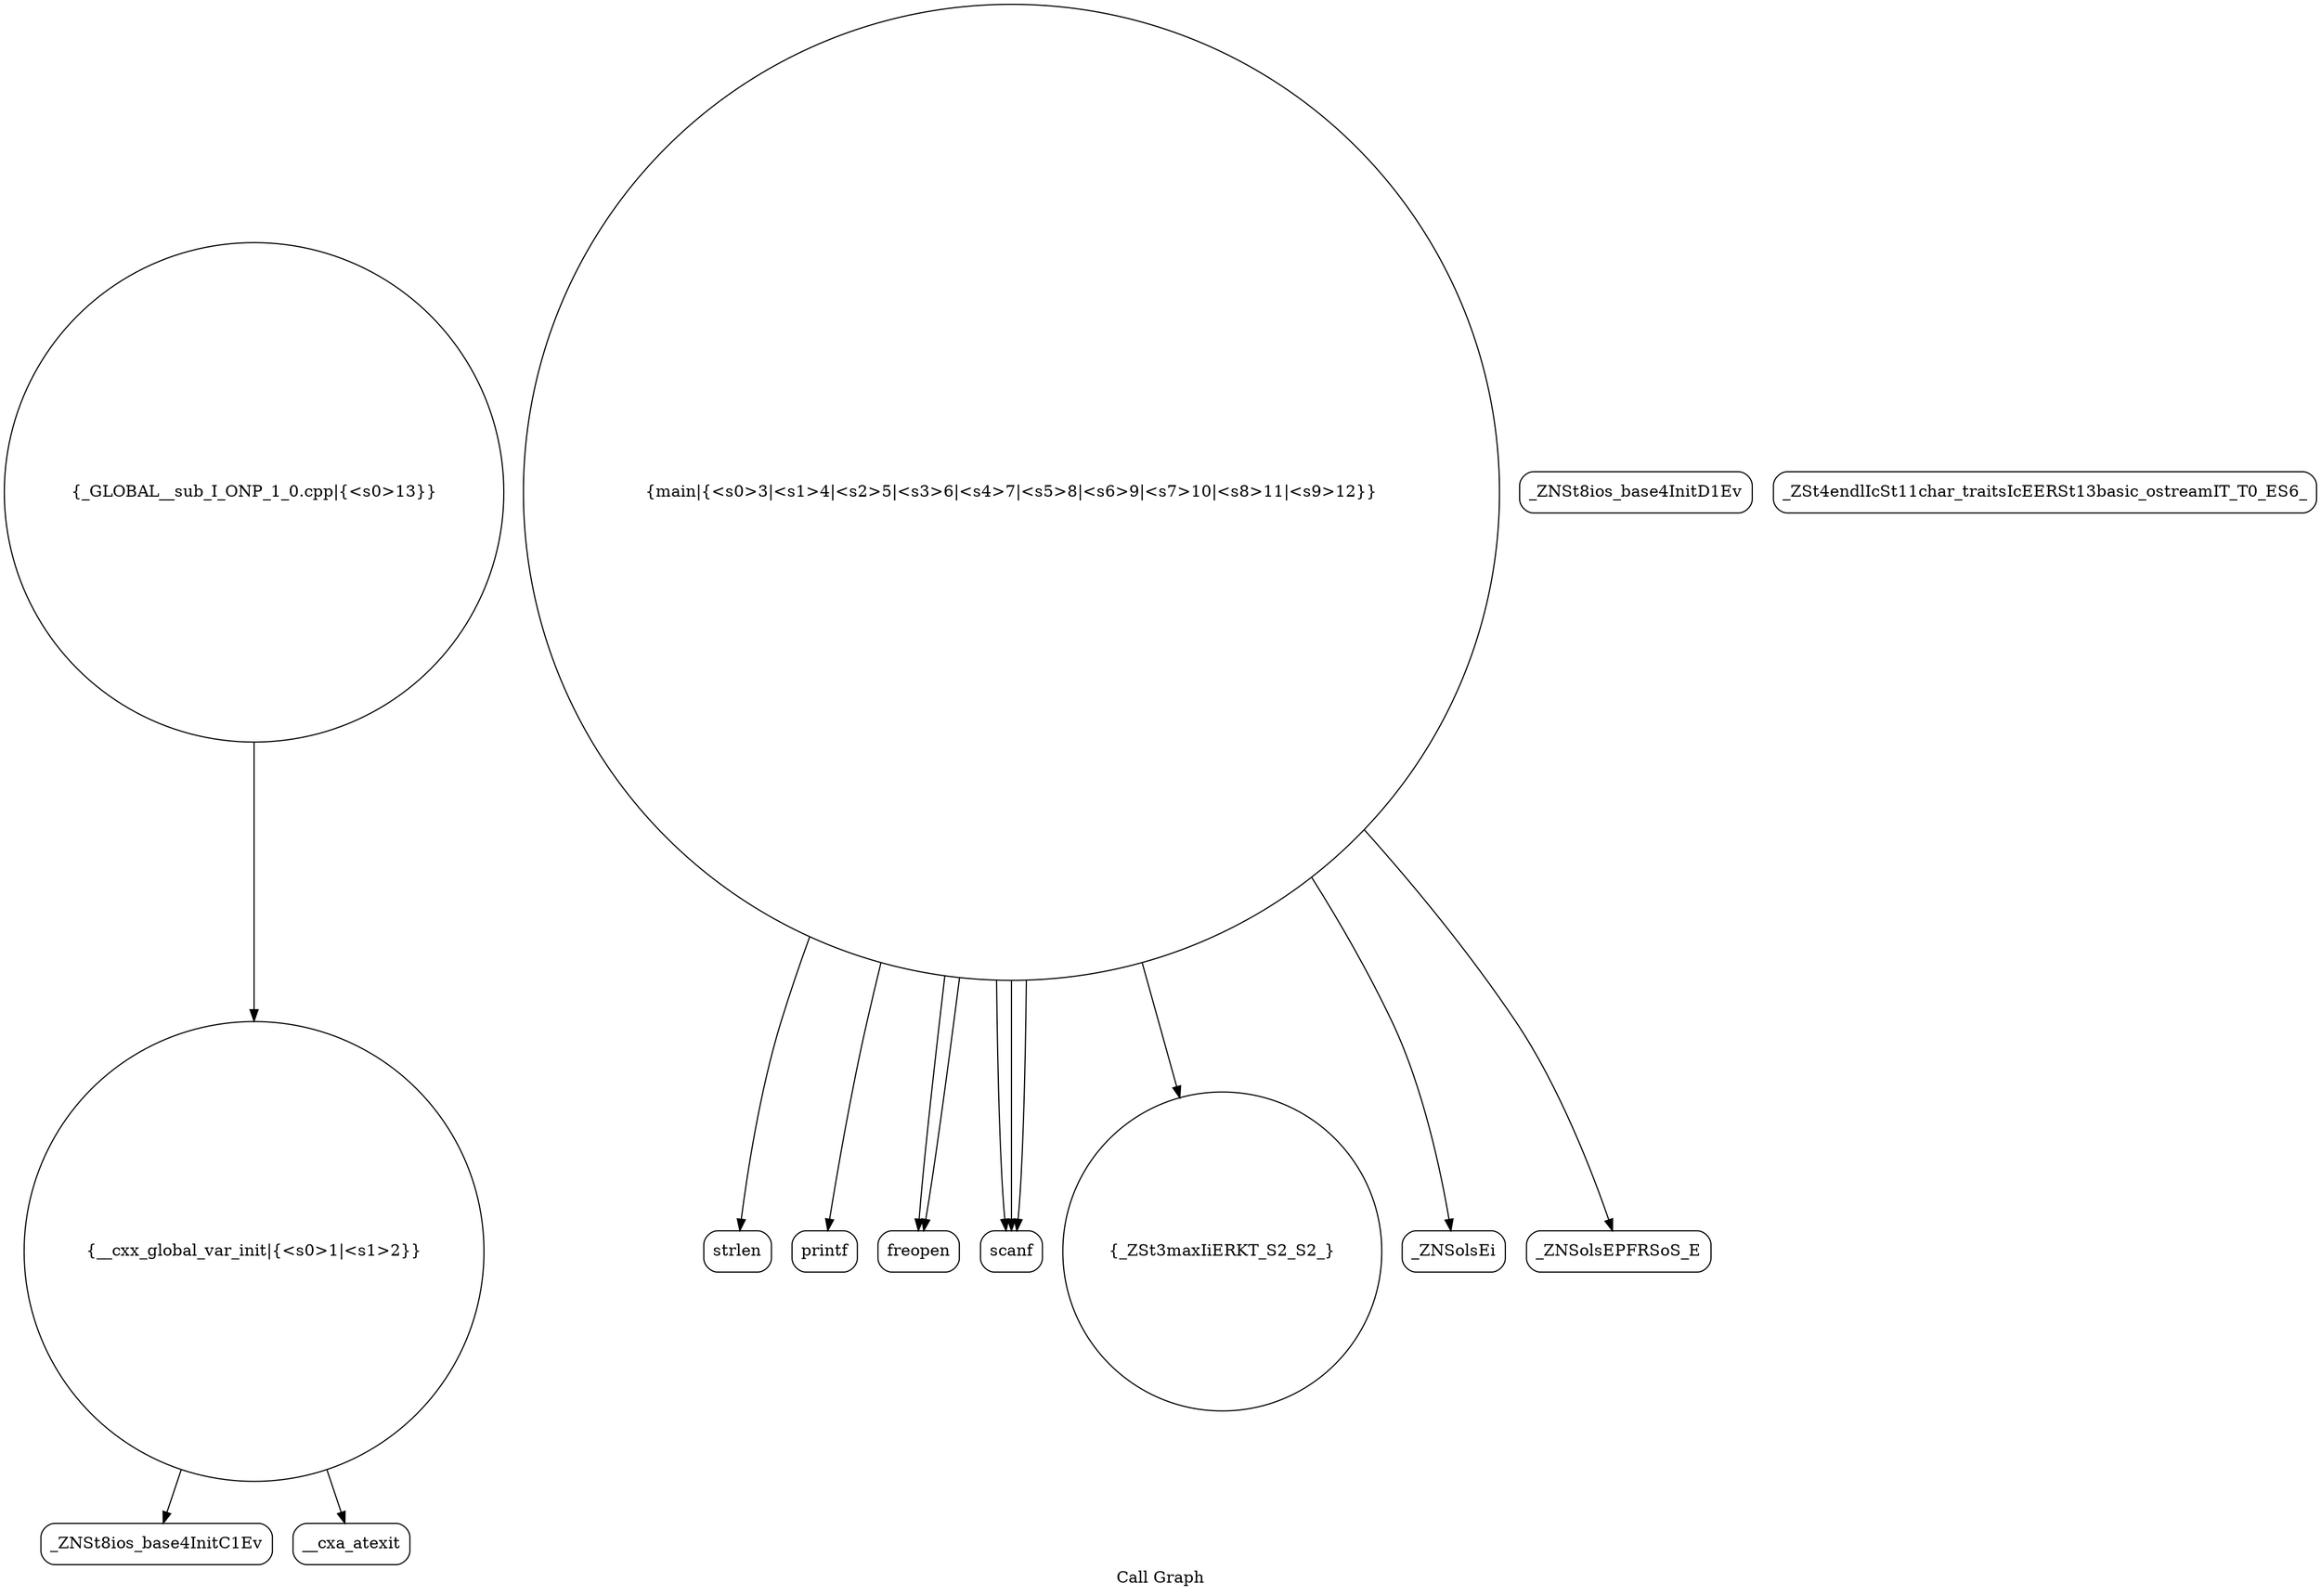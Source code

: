 digraph "Call Graph" {
	label="Call Graph";

	Node0x55b2a7ee30a0 [shape=record,shape=circle,label="{__cxx_global_var_init|{<s0>1|<s1>2}}"];
	Node0x55b2a7ee30a0:s0 -> Node0x55b2a7ee3530[color=black];
	Node0x55b2a7ee30a0:s1 -> Node0x55b2a7ee3630[color=black];
	Node0x55b2a7ee3830 [shape=record,shape=Mrecord,label="{strlen}"];
	Node0x55b2a7ee35b0 [shape=record,shape=Mrecord,label="{_ZNSt8ios_base4InitD1Ev}"];
	Node0x55b2a7ee3930 [shape=record,shape=Mrecord,label="{printf}"];
	Node0x55b2a7ee36b0 [shape=record,shape=circle,label="{main|{<s0>3|<s1>4|<s2>5|<s3>6|<s4>7|<s5>8|<s6>9|<s7>10|<s8>11|<s9>12}}"];
	Node0x55b2a7ee36b0:s0 -> Node0x55b2a7ee3730[color=black];
	Node0x55b2a7ee36b0:s1 -> Node0x55b2a7ee3730[color=black];
	Node0x55b2a7ee36b0:s2 -> Node0x55b2a7ee37b0[color=black];
	Node0x55b2a7ee36b0:s3 -> Node0x55b2a7ee37b0[color=black];
	Node0x55b2a7ee36b0:s4 -> Node0x55b2a7ee37b0[color=black];
	Node0x55b2a7ee36b0:s5 -> Node0x55b2a7ee3830[color=black];
	Node0x55b2a7ee36b0:s6 -> Node0x55b2a7ee38b0[color=black];
	Node0x55b2a7ee36b0:s7 -> Node0x55b2a7ee3930[color=black];
	Node0x55b2a7ee36b0:s8 -> Node0x55b2a7ee39b0[color=black];
	Node0x55b2a7ee36b0:s9 -> Node0x55b2a7ee3a30[color=black];
	Node0x55b2a7ee3a30 [shape=record,shape=Mrecord,label="{_ZNSolsEPFRSoS_E}"];
	Node0x55b2a7ee37b0 [shape=record,shape=Mrecord,label="{scanf}"];
	Node0x55b2a7ee3b30 [shape=record,shape=circle,label="{_GLOBAL__sub_I_ONP_1_0.cpp|{<s0>13}}"];
	Node0x55b2a7ee3b30:s0 -> Node0x55b2a7ee30a0[color=black];
	Node0x55b2a7ee3530 [shape=record,shape=Mrecord,label="{_ZNSt8ios_base4InitC1Ev}"];
	Node0x55b2a7ee38b0 [shape=record,shape=circle,label="{_ZSt3maxIiERKT_S2_S2_}"];
	Node0x55b2a7ee3630 [shape=record,shape=Mrecord,label="{__cxa_atexit}"];
	Node0x55b2a7ee39b0 [shape=record,shape=Mrecord,label="{_ZNSolsEi}"];
	Node0x55b2a7ee3730 [shape=record,shape=Mrecord,label="{freopen}"];
	Node0x55b2a7ee3ab0 [shape=record,shape=Mrecord,label="{_ZSt4endlIcSt11char_traitsIcEERSt13basic_ostreamIT_T0_ES6_}"];
}
